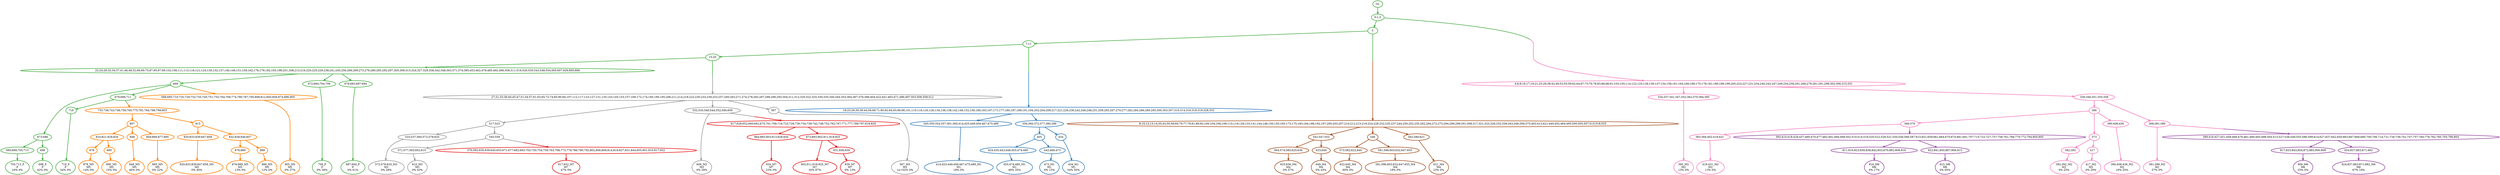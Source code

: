 digraph T {
	{
		rank=same
		101 [penwidth=3,colorscheme=set19,color=3,label="705;713_P\nP\n24% 0%"]
		99 [penwidth=3,colorscheme=set19,color=3,label="698_P\nP\n42% 0%"]
		96 [penwidth=3,colorscheme=set19,color=3,label="719_P\nP\n34% 0%"]
		94 [penwidth=3,colorscheme=set19,color=3,label="709_P\nP\n0% 39%"]
		92 [penwidth=3,colorscheme=set19,color=3,label="687;694_P\nP\n0% 61%"]
		90 [penwidth=3,colorscheme=set19,color=2,label="414;425;449;456;467;475;489_M1\nM1\n18% 0%"]
		86 [penwidth=3,colorscheme=set19,color=2,label="455;474;480_M1\nM1\n48% 35%"]
		84 [penwidth=3,colorscheme=set19,color=2,label="473_M1\nM1\n0% 15%"]
		82 [penwidth=3,colorscheme=set19,color=2,label="434_M1\nM1\n34% 50%"]
		80 [penwidth=3,colorscheme=set19,color=8,label="395_M2\nM2\n13% 0%"]
		75 [penwidth=3,colorscheme=set19,color=8,label="419;431_M2\nM2\n13% 0%"]
		72 [penwidth=3,colorscheme=set19,color=8,label="382;392_M2\nM2\n0% 25%"]
		70 [penwidth=3,colorscheme=set19,color=8,label="417_M2\nM2\n0% 20%"]
		68 [penwidth=3,colorscheme=set19,color=8,label="390;408;436_M2\nM2\n16% 55%"]
		66 [penwidth=3,colorscheme=set19,color=8,label="381;389_M2\nM2\n57% 0%"]
		63 [penwidth=3,colorscheme=set19,color=9,label="572;578;620_M3\nM3\n0% 28%"]
		60 [penwidth=3,colorscheme=set19,color=9,label="610_M3\nM3\n0% 43%"]
		58 [penwidth=3,colorscheme=set19,color=9,label="609_M3\nM3\n0% 29%"]
		56 [penwidth=3,colorscheme=set19,color=9,label="567_M3\nM3\n1e+02% 0%"]
		53 [penwidth=3,colorscheme=set19,color=7,label="625;636_M4\nM4\n0% 57%"]
		51 [penwidth=3,colorscheme=set19,color=7,label="649_M4\nM4\n0% 43%"]
		48 [penwidth=3,colorscheme=set19,color=7,label="622;640_M4\nM4\n60% 0%"]
		46 [penwidth=3,colorscheme=set19,color=7,label="581;596;603;632;647;655_M4\nM4\n18% 0%"]
		44 [penwidth=3,colorscheme=set19,color=7,label="621_M4\nM4\n23% 0%"]
		40 [penwidth=3,colorscheme=set19,color=5,label="878_M5\nM5\n14% 0%"]
		38 [penwidth=3,colorscheme=set19,color=5,label="890_M5\nM5\n15% 0%"]
		36 [penwidth=3,colorscheme=set19,color=5,label="848_M5\nM5\n46% 0%"]
		34 [penwidth=3,colorscheme=set19,color=5,label="895_M5\nM5\n0% 22%"]
		31 [penwidth=3,colorscheme=set19,color=5,label="820;833;839;847;858_M5\nM5\n0% 40%"]
		28 [penwidth=3,colorscheme=set19,color=5,label="876;889_M5\nM5\n13% 0%"]
		26 [penwidth=3,colorscheme=set19,color=5,label="888_M5\nM5\n12% 0%"]
		25 [penwidth=3,colorscheme=set19,color=5,label="905_M5\nM5\n0% 37%"]
		23 [penwidth=3,colorscheme=set19,color=4,label="916_M6\nM6\n0% 17%"]
		21 [penwidth=3,colorscheme=set19,color=4,label="915_M6\nM6\n0% 65%"]
		19 [penwidth=3,colorscheme=set19,color=4,label="909_M6\nM6\n33% 0%"]
		17 [penwidth=3,colorscheme=set19,color=4,label="824;837;863;871;882_M6\nM6\n67% 18%"]
		16 [penwidth=3,colorscheme=set19,color=1,label="917;922_M7\nM7\n47% 0%"]
		14 [penwidth=3,colorscheme=set19,color=1,label="934_M7\nM7\n23% 0%"]
		12 [penwidth=3,colorscheme=set19,color=1,label="902;911;919;925_M7\nM7\n30% 87%"]
		10 [penwidth=3,colorscheme=set19,color=1,label="939_M7\nM7\n0% 13%"]
	}
	110 [penwidth=3,colorscheme=set19,color=3,label="GL"]
	109 [penwidth=3,colorscheme=set19,color=3,label="0;1;3"]
	108 [penwidth=3,colorscheme=set19,color=3,label="5"]
	107 [penwidth=3,colorscheme=set19,color=3,label="7;11"]
	106 [penwidth=3,colorscheme=set19,color=3,label="15;20"]
	105 [penwidth=3,colorscheme=set19,color=3,label="22;24;28;32;34;37;41;46;48;52;66;69;75;87;95;97;99;102;108;111;113;118;121;124;130;132;137;140;149;151;159;162;176;179;182;193;198;201;208;213;216;220;225;229;238;241;245;256;266;269;273;276;280;285;292;297;305;309;313;324;327;329;338;342;348;363;371;374;385;453;462;478;485;492;496;508;511;519;526;530;543;548;554;565;607;626;665;666"]
	104 [penwidth=3,colorscheme=set19,color=3,label="668"]
	103 [penwidth=3,colorscheme=set19,color=3,label="673;686"]
	102 [penwidth=3,colorscheme=set19,color=3,label="690;699;705;713"]
	100 [penwidth=3,colorscheme=set19,color=3,label="698"]
	98 [penwidth=3,colorscheme=set19,color=3,label="679;696;711"]
	97 [penwidth=3,colorscheme=set19,color=3,label="719"]
	95 [penwidth=3,colorscheme=set19,color=3,label="672;684;704;709"]
	93 [penwidth=3,colorscheme=set19,color=3,label="678;683;687;694"]
	91 [penwidth=3,colorscheme=set19,color=2,label="345;350;354;357;361;365;414;425;449;456;467;475;489"]
	89 [penwidth=3,colorscheme=set19,color=2,label="356;360;372;377;380;396"]
	88 [penwidth=3,colorscheme=set19,color=2,label="405"]
	87 [penwidth=3,colorscheme=set19,color=2,label="424;435;443;448;455;474;480"]
	85 [penwidth=3,colorscheme=set19,color=2,label="442;466;473"]
	83 [penwidth=3,colorscheme=set19,color=2,label="434"]
	81 [penwidth=3,colorscheme=set19,color=8,label="334;337;341;347;352;362;370;384;395"]
	79 [penwidth=3,colorscheme=set19,color=8,label="336;346;351;355;358"]
	78 [penwidth=3,colorscheme=set19,color=8,label="366"]
	77 [penwidth=3,colorscheme=set19,color=8,label="369;379"]
	76 [penwidth=3,colorscheme=set19,color=8,label="383;394;402;419;431"]
	74 [penwidth=3,colorscheme=set19,color=8,label="373"]
	73 [penwidth=3,colorscheme=set19,color=8,label="382;392"]
	71 [penwidth=3,colorscheme=set19,color=8,label="417"]
	69 [penwidth=3,colorscheme=set19,color=8,label="390;408;436"]
	67 [penwidth=3,colorscheme=set19,color=8,label="368;381;389"]
	65 [penwidth=3,colorscheme=set19,color=9,label="517;523"]
	64 [penwidth=3,colorscheme=set19,color=9,label="533;537;560;572;578;620"]
	62 [penwidth=3,colorscheme=set19,color=9,label="545;559"]
	61 [penwidth=3,colorscheme=set19,color=9,label="571;577;593;602;610"]
	59 [penwidth=3,colorscheme=set19,color=9,label="532;535;540;544;552;590;609"]
	57 [penwidth=3,colorscheme=set19,color=9,label="567"]
	55 [penwidth=3,colorscheme=set19,color=7,label="542;547;553"]
	54 [penwidth=3,colorscheme=set19,color=7,label="564;574;585;625;636"]
	52 [penwidth=3,colorscheme=set19,color=7,label="623;649"]
	50 [penwidth=3,colorscheme=set19,color=7,label="546"]
	49 [penwidth=3,colorscheme=set19,color=7,label="573;582;622;640"]
	47 [penwidth=3,colorscheme=set19,color=7,label="581;596;603;632;647;655"]
	45 [penwidth=3,colorscheme=set19,color=7,label="562;580;621"]
	43 [penwidth=3,colorscheme=set19,color=5,label="807"]
	42 [penwidth=3,colorscheme=set19,color=5,label="810;821;828;834"]
	41 [penwidth=3,colorscheme=set19,color=5,label="878"]
	39 [penwidth=3,colorscheme=set19,color=5,label="890"]
	37 [penwidth=3,colorscheme=set19,color=5,label="848"]
	35 [penwidth=3,colorscheme=set19,color=5,label="859;866;877;895"]
	33 [penwidth=3,colorscheme=set19,color=5,label="815"]
	32 [penwidth=3,colorscheme=set19,color=5,label="820;833;839;847;858"]
	30 [penwidth=3,colorscheme=set19,color=5,label="832;838;846;857"]
	29 [penwidth=3,colorscheme=set19,color=5,label="876;889"]
	27 [penwidth=3,colorscheme=set19,color=5,label="888"]
	24 [penwidth=3,colorscheme=set19,color=4,label="811;816;823;830;836;842;853;870;892;908;916"]
	22 [penwidth=3,colorscheme=set19,color=4,label="822;841;850;897;906;915"]
	20 [penwidth=3,colorscheme=set19,color=4,label="817;825;843;854;872;883;900;909"]
	18 [penwidth=3,colorscheme=set19,color=4,label="824;837;863;871;882"]
	15 [penwidth=3,colorscheme=set19,color=1,label="864;885;903;913;928;934"]
	13 [penwidth=3,colorscheme=set19,color=1,label="873;893;902;911;919;925"]
	11 [penwidth=3,colorscheme=set19,color=1,label="931;936;939"]
	9 [penwidth=3,colorscheme=set19,color=1,label="617;628;652;660;662;675;701;708;716;723;728;730;734;739;742;748;752;762;767;771;777;789;797;818;826"]
	8 [penwidth=3,colorscheme=set19,color=1,label="576;592;630;639;645;653;671;677;682;693;703;750;754;759;763;768;773;779;786;790;792;802;806;809;814;819;827;831;844;855;901;910;917;922"]
	7 [penwidth=3,colorscheme=set19,color=4,label="399;416;427;451;458;468;476;481;490;493;498;504;513;527;538;549;555;586;599;614;627;637;642;650;663;667;669;680;700;706;714;721;726;736;741;747;757;760;776;782;785;793;796;804"]
	6 [penwidth=3,colorscheme=set19,color=4,label="393;410;418;429;437;460;470;477;482;491;494;499;502;510;514;516;520;522;528;531;550;556;566;587;615;651;659;661;664;670;674;681;691;707;715;722;727;737;758;761;766;770;772;794;800;805"]
	5 [penwidth=3,colorscheme=set19,color=5,label="688;695;710;725;729;732;735;745;751;755;764;769;774;780;787;795;808;812;845;856;874;896;905"]
	4 [penwidth=3,colorscheme=set19,color=5,label="733;738;743;746;756;765;775;781;784;788;799;803"]
	3 [penwidth=3,colorscheme=set19,color=7,label="8;10;12;13;14;35;43;50;58;60;70;77;79;81;89;92;100;104;106;109;115;119;129;133;141;144;148;150;155;165;173;175;183;184;188;192;197;200;203;207;210;212;215;219;224;228;232;235;237;244;250;252;255;262;264;272;275;294;296;299;301;308;317;321;323;326;332;339;343;349;359;375;403;413;421;440;452;484;495;500;505;507;515;518;525"]
	2 [penwidth=3,colorscheme=set19,color=9,label="27;31;33;36;40;45;47;51;54;57;61;63;65;72;74;85;90;94;107;112;117;123;127;131;135;143;145;153;157;169;172;174;185;190;195;206;211;214;218;222;230;233;239;253;257;260;263;271;274;278;283;287;288;290;293;304;311;312;320;322;325;330;335;340;344;353;364;367;376;386;404;422;441;463;471;486;497;503;506;509;512"]
	1 [penwidth=3,colorscheme=set19,color=8,label="4;6;9;16;17;19;21;25;29;38;42;49;53;55;59;62;64;67;73;76;78;83;86;88;91;103;105;114;122;125;128;139;147;154;158;161;164;166;168;170;178;181;186;196;199;205;223;227;231;234;240;243;247;249;254;258;261;268;279;281;291;298;302;306;315;331"]
	0 [penwidth=3,colorscheme=set19,color=2,label="18;23;26;30;39;44;56;68;71;80;82;84;93;96;98;101;110;116;120;126;134;136;138;142;146;152;156;160;163;167;171;177;180;187;189;191;194;202;204;209;217;221;226;236;242;246;248;251;259;265;267;270;277;282;284;286;289;295;300;303;307;310;314;316;318;319;328;333"]
	110 -> 109 [penwidth=3,colorscheme=set19,color=3]
	109 -> 108 [penwidth=3,colorscheme=set19,color=3]
	109 -> 1 [penwidth=3,colorscheme=set19,color="3;0.5:8"]
	108 -> 107 [penwidth=3,colorscheme=set19,color=3]
	108 -> 3 [penwidth=3,colorscheme=set19,color="3;0.5:7"]
	107 -> 106 [penwidth=3,colorscheme=set19,color=3]
	107 -> 0 [penwidth=3,colorscheme=set19,color="3;0.5:2"]
	106 -> 105 [penwidth=3,colorscheme=set19,color=3]
	106 -> 2 [penwidth=3,colorscheme=set19,color="3;0.5:9"]
	105 -> 104 [penwidth=3,colorscheme=set19,color=3]
	105 -> 93 [penwidth=3,colorscheme=set19,color=3]
	105 -> 95 [penwidth=3,colorscheme=set19,color=3]
	104 -> 103 [penwidth=3,colorscheme=set19,color=3]
	104 -> 98 [penwidth=3,colorscheme=set19,color=3]
	104 -> 5 [penwidth=3,colorscheme=set19,color="3;0.5:5"]
	103 -> 100 [penwidth=3,colorscheme=set19,color=3]
	103 -> 102 [penwidth=3,colorscheme=set19,color=3]
	102 -> 101 [penwidth=3,colorscheme=set19,color=3]
	100 -> 99 [penwidth=3,colorscheme=set19,color=3]
	98 -> 97 [penwidth=3,colorscheme=set19,color=3]
	98 -> 4 [penwidth=3,colorscheme=set19,color="3;0.5:5"]
	97 -> 96 [penwidth=3,colorscheme=set19,color=3]
	95 -> 94 [penwidth=3,colorscheme=set19,color=3]
	93 -> 92 [penwidth=3,colorscheme=set19,color=3]
	91 -> 90 [penwidth=3,colorscheme=set19,color=2]
	89 -> 88 [penwidth=3,colorscheme=set19,color=2]
	89 -> 83 [penwidth=3,colorscheme=set19,color=2]
	88 -> 85 [penwidth=3,colorscheme=set19,color=2]
	88 -> 87 [penwidth=3,colorscheme=set19,color=2]
	87 -> 86 [penwidth=3,colorscheme=set19,color=2]
	85 -> 84 [penwidth=3,colorscheme=set19,color=2]
	83 -> 82 [penwidth=3,colorscheme=set19,color=2]
	81 -> 80 [penwidth=3,colorscheme=set19,color=8]
	79 -> 78 [penwidth=3,colorscheme=set19,color=8]
	79 -> 67 [penwidth=3,colorscheme=set19,color=8]
	78 -> 77 [penwidth=3,colorscheme=set19,color=8]
	78 -> 74 [penwidth=3,colorscheme=set19,color=8]
	78 -> 69 [penwidth=3,colorscheme=set19,color=8]
	77 -> 76 [penwidth=3,colorscheme=set19,color=8]
	77 -> 6 [penwidth=3,colorscheme=set19,color="8;0.5:4"]
	76 -> 75 [penwidth=3,colorscheme=set19,color=8]
	74 -> 73 [penwidth=3,colorscheme=set19,color=8]
	74 -> 71 [penwidth=3,colorscheme=set19,color=8]
	73 -> 72 [penwidth=3,colorscheme=set19,color=8]
	71 -> 70 [penwidth=3,colorscheme=set19,color=8]
	69 -> 68 [penwidth=3,colorscheme=set19,color=8]
	67 -> 66 [penwidth=3,colorscheme=set19,color=8]
	67 -> 7 [penwidth=3,colorscheme=set19,color="8;0.5:4"]
	65 -> 62 [penwidth=3,colorscheme=set19,color=9]
	65 -> 64 [penwidth=3,colorscheme=set19,color=9]
	64 -> 63 [penwidth=3,colorscheme=set19,color=9]
	62 -> 61 [penwidth=3,colorscheme=set19,color=9]
	62 -> 8 [penwidth=3,colorscheme=set19,color="9;0.5:1"]
	61 -> 60 [penwidth=3,colorscheme=set19,color=9]
	59 -> 58 [penwidth=3,colorscheme=set19,color=9]
	59 -> 9 [penwidth=3,colorscheme=set19,color="9;0.5:1"]
	57 -> 56 [penwidth=3,colorscheme=set19,color=9]
	55 -> 52 [penwidth=3,colorscheme=set19,color=7]
	55 -> 54 [penwidth=3,colorscheme=set19,color=7]
	54 -> 53 [penwidth=3,colorscheme=set19,color=7]
	52 -> 51 [penwidth=3,colorscheme=set19,color=7]
	50 -> 47 [penwidth=3,colorscheme=set19,color=7]
	50 -> 49 [penwidth=3,colorscheme=set19,color=7]
	49 -> 48 [penwidth=3,colorscheme=set19,color=7]
	47 -> 46 [penwidth=3,colorscheme=set19,color=7]
	45 -> 44 [penwidth=3,colorscheme=set19,color=7]
	43 -> 42 [penwidth=3,colorscheme=set19,color=5]
	43 -> 37 [penwidth=3,colorscheme=set19,color=5]
	43 -> 35 [penwidth=3,colorscheme=set19,color=5]
	42 -> 41 [penwidth=3,colorscheme=set19,color=5]
	42 -> 39 [penwidth=3,colorscheme=set19,color=5]
	41 -> 40 [penwidth=3,colorscheme=set19,color=5]
	39 -> 38 [penwidth=3,colorscheme=set19,color=5]
	37 -> 36 [penwidth=3,colorscheme=set19,color=5]
	35 -> 34 [penwidth=3,colorscheme=set19,color=5]
	33 -> 32 [penwidth=3,colorscheme=set19,color=5]
	33 -> 30 [penwidth=3,colorscheme=set19,color=5]
	32 -> 31 [penwidth=3,colorscheme=set19,color=5]
	30 -> 29 [penwidth=3,colorscheme=set19,color=5]
	30 -> 27 [penwidth=3,colorscheme=set19,color=5]
	29 -> 28 [penwidth=3,colorscheme=set19,color=5]
	27 -> 26 [penwidth=3,colorscheme=set19,color=5]
	24 -> 23 [penwidth=3,colorscheme=set19,color=4]
	22 -> 21 [penwidth=3,colorscheme=set19,color=4]
	20 -> 19 [penwidth=3,colorscheme=set19,color=4]
	18 -> 17 [penwidth=3,colorscheme=set19,color=4]
	15 -> 14 [penwidth=3,colorscheme=set19,color=1]
	13 -> 12 [penwidth=3,colorscheme=set19,color=1]
	13 -> 11 [penwidth=3,colorscheme=set19,color=1]
	11 -> 10 [penwidth=3,colorscheme=set19,color=1]
	9 -> 15 [penwidth=3,colorscheme=set19,color=1]
	9 -> 13 [penwidth=3,colorscheme=set19,color=1]
	8 -> 16 [penwidth=3,colorscheme=set19,color=1]
	7 -> 20 [penwidth=3,colorscheme=set19,color=4]
	7 -> 18 [penwidth=3,colorscheme=set19,color=4]
	6 -> 24 [penwidth=3,colorscheme=set19,color=4]
	6 -> 22 [penwidth=3,colorscheme=set19,color=4]
	5 -> 25 [penwidth=3,colorscheme=set19,color=5]
	4 -> 43 [penwidth=3,colorscheme=set19,color=5]
	4 -> 33 [penwidth=3,colorscheme=set19,color=5]
	3 -> 55 [penwidth=3,colorscheme=set19,color=7]
	3 -> 50 [penwidth=3,colorscheme=set19,color=7]
	3 -> 45 [penwidth=3,colorscheme=set19,color=7]
	2 -> 65 [penwidth=3,colorscheme=set19,color=9]
	2 -> 59 [penwidth=3,colorscheme=set19,color=9]
	2 -> 57 [penwidth=3,colorscheme=set19,color=9]
	1 -> 81 [penwidth=3,colorscheme=set19,color=8]
	1 -> 79 [penwidth=3,colorscheme=set19,color=8]
	0 -> 91 [penwidth=3,colorscheme=set19,color=2]
	0 -> 89 [penwidth=3,colorscheme=set19,color=2]
}

